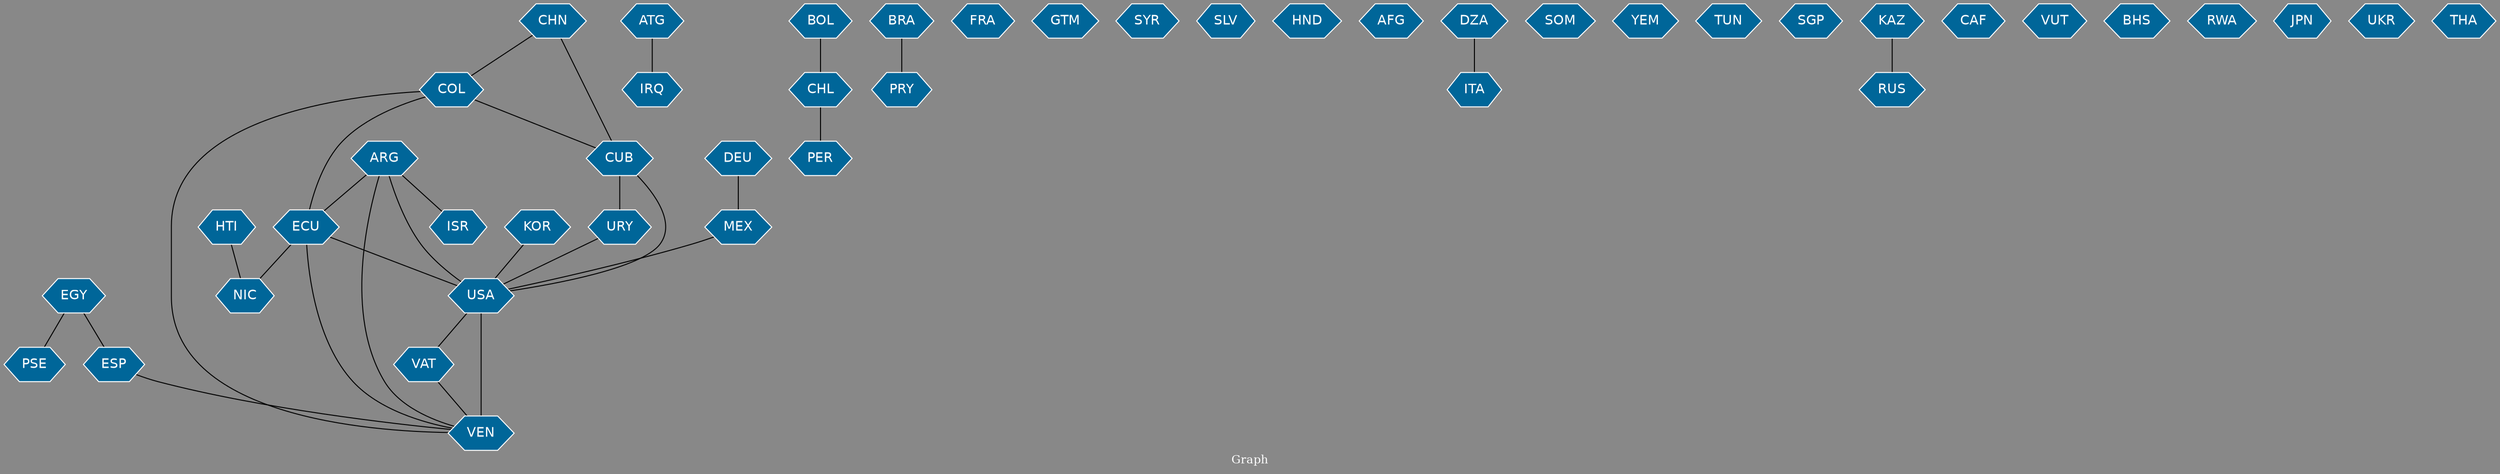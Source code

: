 // Countries together in item graph
graph {
	graph [bgcolor="#888888" fontcolor=white fontsize=12 label="Graph" outputorder=edgesfirst overlap=prism]
	node [color=white fillcolor="#006699" fontcolor=white fontname=Helvetica shape=hexagon style=filled]
	edge [arrowhead=open color=black fontcolor=white fontname=Courier fontsize=12]
		CUB [label=CUB]
		VAT [label=VAT]
		VEN [label=VEN]
		COL [label=COL]
		ATG [label=ATG]
		IRQ [label=IRQ]
		CHL [label=CHL]
		USA [label=USA]
		BRA [label=BRA]
		KOR [label=KOR]
		EGY [label=EGY]
		ARG [label=ARG]
		FRA [label=FRA]
		PSE [label=PSE]
		ISR [label=ISR]
		PER [label=PER]
		GTM [label=GTM]
		MEX [label=MEX]
		CHN [label=CHN]
		ECU [label=ECU]
		DEU [label=DEU]
		SYR [label=SYR]
		SLV [label=SLV]
		HND [label=HND]
		AFG [label=AFG]
		DZA [label=DZA]
		ITA [label=ITA]
		SOM [label=SOM]
		PRY [label=PRY]
		URY [label=URY]
		BOL [label=BOL]
		ESP [label=ESP]
		YEM [label=YEM]
		TUN [label=TUN]
		SGP [label=SGP]
		RUS [label=RUS]
		KAZ [label=KAZ]
		CAF [label=CAF]
		NIC [label=NIC]
		VUT [label=VUT]
		HTI [label=HTI]
		BHS [label=BHS]
		RWA [label=RWA]
		JPN [label=JPN]
		UKR [label=UKR]
		THA [label=THA]
			COL -- ECU [weight=1]
			CHL -- PER [weight=2]
			KAZ -- RUS [weight=1]
			KOR -- USA [weight=1]
			USA -- VAT [weight=1]
			DEU -- MEX [weight=1]
			EGY -- PSE [weight=1]
			ARG -- USA [weight=1]
			CHN -- COL [weight=1]
			URY -- USA [weight=1]
			ECU -- VEN [weight=2]
			ESP -- VEN [weight=1]
			BRA -- PRY [weight=1]
			COL -- VEN [weight=1]
			VAT -- VEN [weight=1]
			ARG -- ECU [weight=1]
			MEX -- USA [weight=2]
			EGY -- ESP [weight=1]
			ECU -- NIC [weight=1]
			DZA -- ITA [weight=1]
			COL -- CUB [weight=1]
			USA -- VEN [weight=8]
			CUB -- USA [weight=2]
			HTI -- NIC [weight=1]
			ARG -- ISR [weight=1]
			BOL -- CHL [weight=1]
			CUB -- URY [weight=1]
			ECU -- USA [weight=1]
			CHN -- CUB [weight=1]
			ARG -- VEN [weight=1]
			ATG -- IRQ [weight=1]
}